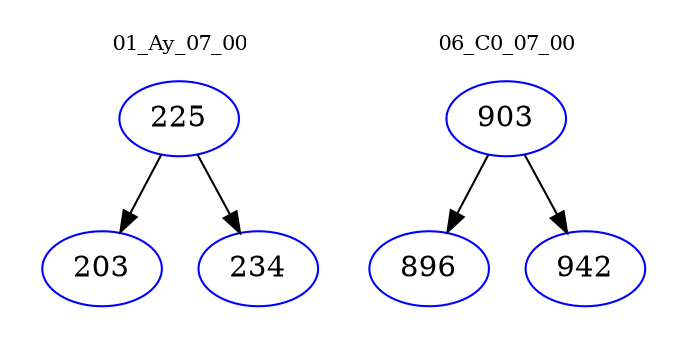 digraph{
subgraph cluster_0 {
color = white
label = "01_Ay_07_00";
fontsize=10;
T0_225 [label="225", color="blue"]
T0_225 -> T0_203 [color="black"]
T0_203 [label="203", color="blue"]
T0_225 -> T0_234 [color="black"]
T0_234 [label="234", color="blue"]
}
subgraph cluster_1 {
color = white
label = "06_C0_07_00";
fontsize=10;
T1_903 [label="903", color="blue"]
T1_903 -> T1_896 [color="black"]
T1_896 [label="896", color="blue"]
T1_903 -> T1_942 [color="black"]
T1_942 [label="942", color="blue"]
}
}
